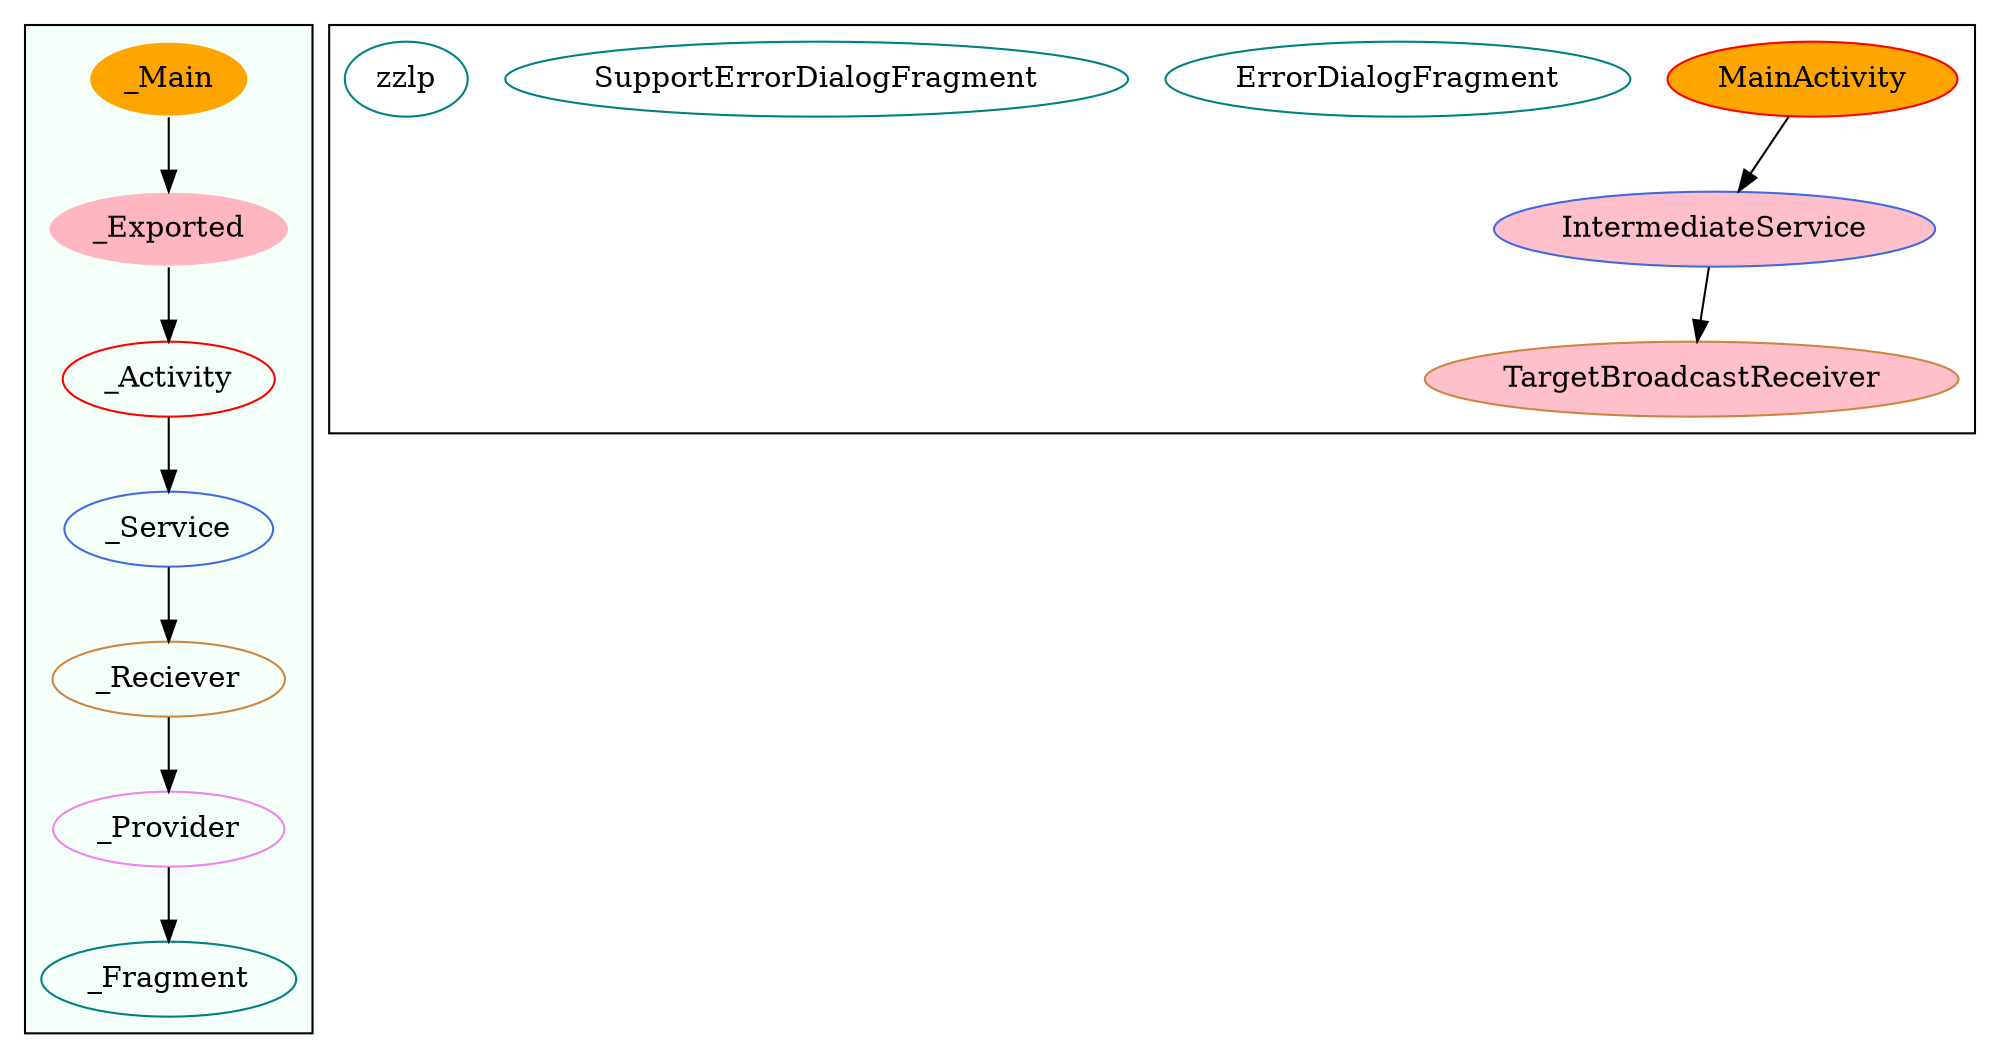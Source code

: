 digraph G {
subgraph cluster_legend{ 
bgcolor=mintcream;
_Activity[color = red];
_Service[color = royalblue];
_Provider[color = violet];
_Reciever[color = peru];
_Fragment[color = teal];
_Main[style=filled, fillcolor=orange, color = mintcream];
_Exported[style=filled, fillcolor=lightpink, color = mintcream];
_Main -> _Exported -> _Activity -> _Service -> _Reciever -> _Provider -> _Fragment; 
}
subgraph cluster_component{ 
MainActivity[style=filled, fillcolor=orange, color = red];
IntermediateService[style=filled, fillcolor=pink, color = royalblue];
TargetBroadcastReceiver[style=filled, fillcolor=pink, color = peru];
ErrorDialogFragment[color = teal];
SupportErrorDialogFragment[color = teal];
zzlp[color = teal];
MainActivity->IntermediateService;
IntermediateService->TargetBroadcastReceiver;
}
}
